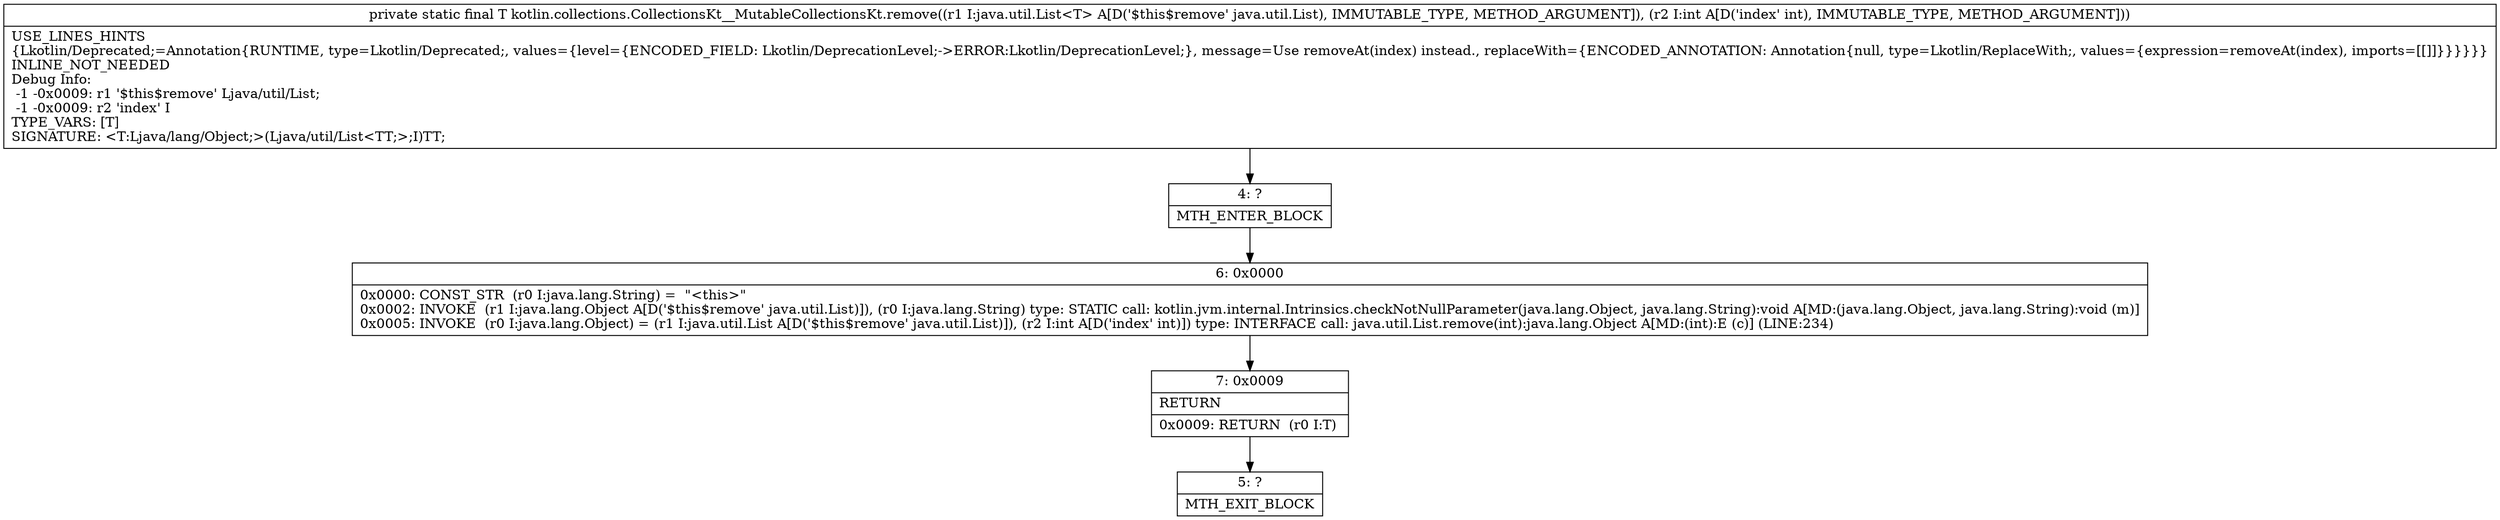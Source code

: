 digraph "CFG forkotlin.collections.CollectionsKt__MutableCollectionsKt.remove(Ljava\/util\/List;I)Ljava\/lang\/Object;" {
Node_4 [shape=record,label="{4\:\ ?|MTH_ENTER_BLOCK\l}"];
Node_6 [shape=record,label="{6\:\ 0x0000|0x0000: CONST_STR  (r0 I:java.lang.String) =  \"\<this\>\" \l0x0002: INVOKE  (r1 I:java.lang.Object A[D('$this$remove' java.util.List)]), (r0 I:java.lang.String) type: STATIC call: kotlin.jvm.internal.Intrinsics.checkNotNullParameter(java.lang.Object, java.lang.String):void A[MD:(java.lang.Object, java.lang.String):void (m)]\l0x0005: INVOKE  (r0 I:java.lang.Object) = (r1 I:java.util.List A[D('$this$remove' java.util.List)]), (r2 I:int A[D('index' int)]) type: INTERFACE call: java.util.List.remove(int):java.lang.Object A[MD:(int):E (c)] (LINE:234)\l}"];
Node_7 [shape=record,label="{7\:\ 0x0009|RETURN\l|0x0009: RETURN  (r0 I:T) \l}"];
Node_5 [shape=record,label="{5\:\ ?|MTH_EXIT_BLOCK\l}"];
MethodNode[shape=record,label="{private static final T kotlin.collections.CollectionsKt__MutableCollectionsKt.remove((r1 I:java.util.List\<T\> A[D('$this$remove' java.util.List), IMMUTABLE_TYPE, METHOD_ARGUMENT]), (r2 I:int A[D('index' int), IMMUTABLE_TYPE, METHOD_ARGUMENT]))  | USE_LINES_HINTS\l\{Lkotlin\/Deprecated;=Annotation\{RUNTIME, type=Lkotlin\/Deprecated;, values=\{level=\{ENCODED_FIELD: Lkotlin\/DeprecationLevel;\-\>ERROR:Lkotlin\/DeprecationLevel;\}, message=Use removeAt(index) instead., replaceWith=\{ENCODED_ANNOTATION: Annotation\{null, type=Lkotlin\/ReplaceWith;, values=\{expression=removeAt(index), imports=[[]]\}\}\}\}\}\}\lINLINE_NOT_NEEDED\lDebug Info:\l  \-1 \-0x0009: r1 '$this$remove' Ljava\/util\/List;\l  \-1 \-0x0009: r2 'index' I\lTYPE_VARS: [T]\lSIGNATURE: \<T:Ljava\/lang\/Object;\>(Ljava\/util\/List\<TT;\>;I)TT;\l}"];
MethodNode -> Node_4;Node_4 -> Node_6;
Node_6 -> Node_7;
Node_7 -> Node_5;
}

